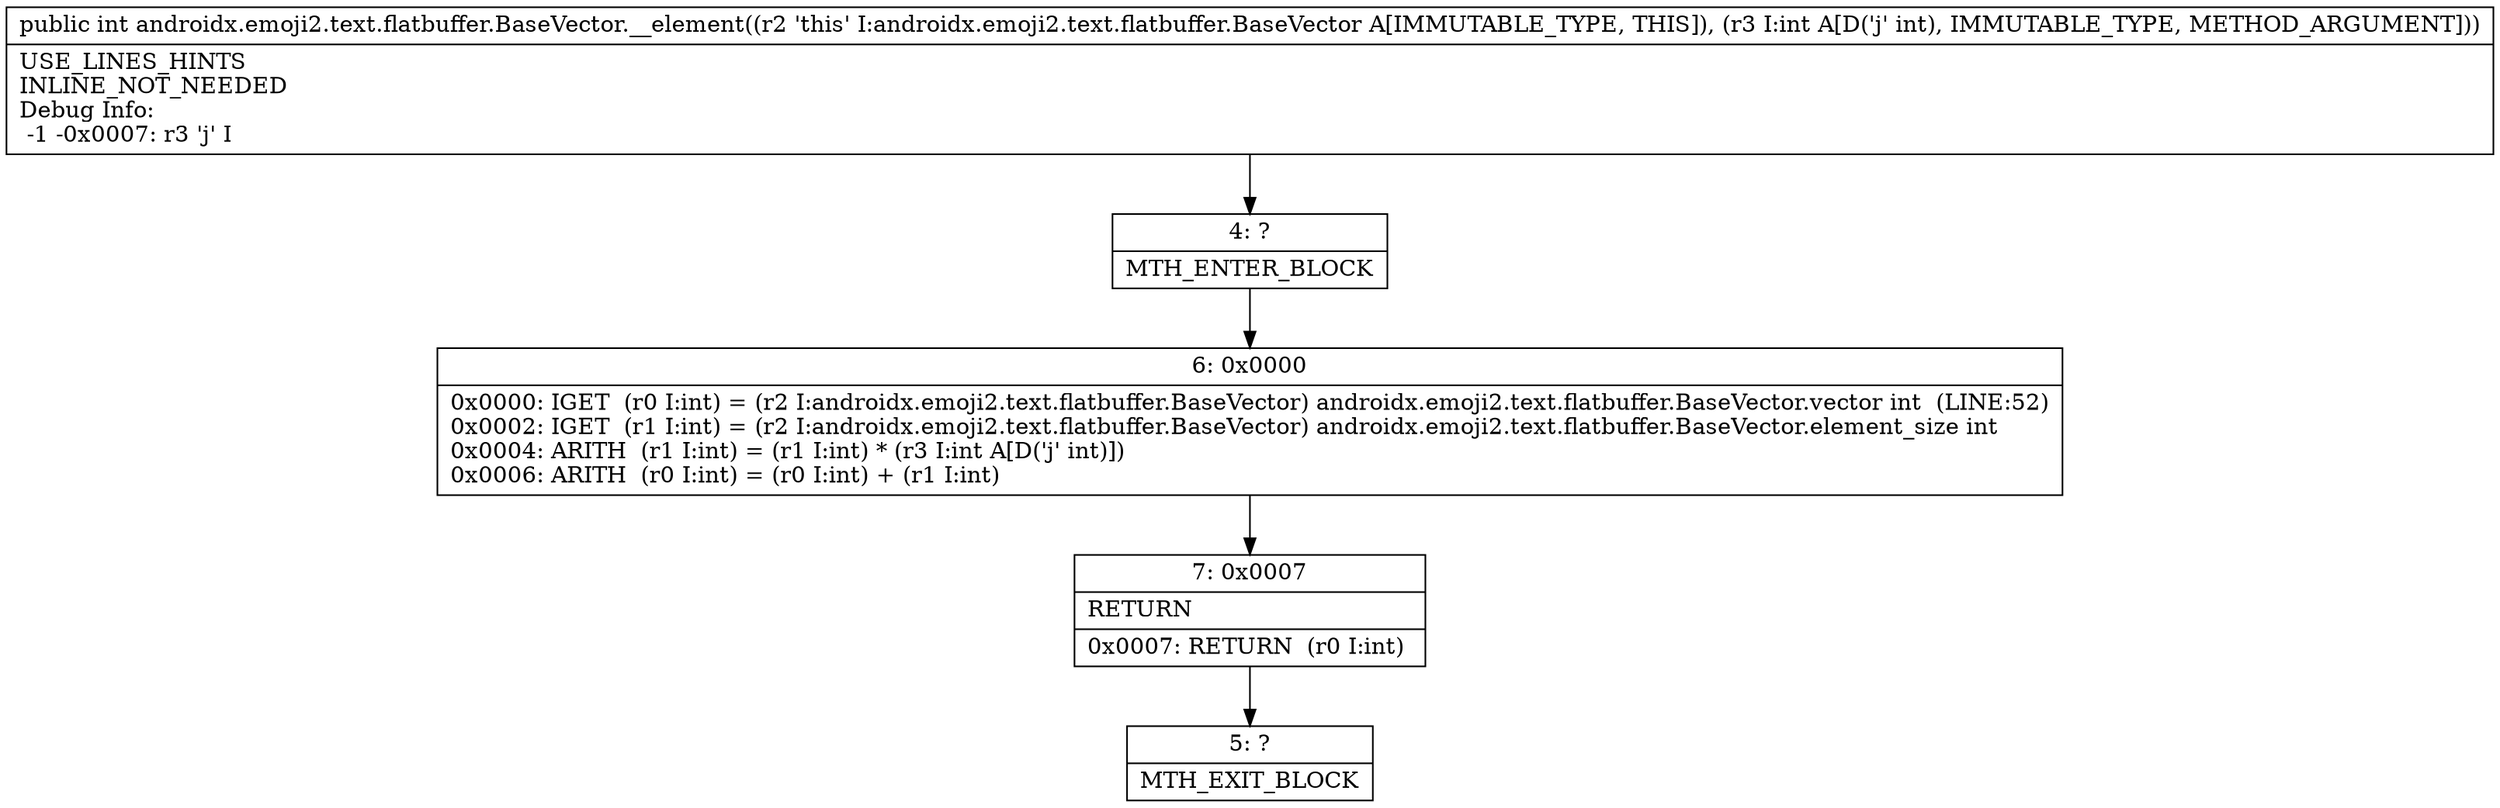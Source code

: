digraph "CFG forandroidx.emoji2.text.flatbuffer.BaseVector.__element(I)I" {
Node_4 [shape=record,label="{4\:\ ?|MTH_ENTER_BLOCK\l}"];
Node_6 [shape=record,label="{6\:\ 0x0000|0x0000: IGET  (r0 I:int) = (r2 I:androidx.emoji2.text.flatbuffer.BaseVector) androidx.emoji2.text.flatbuffer.BaseVector.vector int  (LINE:52)\l0x0002: IGET  (r1 I:int) = (r2 I:androidx.emoji2.text.flatbuffer.BaseVector) androidx.emoji2.text.flatbuffer.BaseVector.element_size int \l0x0004: ARITH  (r1 I:int) = (r1 I:int) * (r3 I:int A[D('j' int)]) \l0x0006: ARITH  (r0 I:int) = (r0 I:int) + (r1 I:int) \l}"];
Node_7 [shape=record,label="{7\:\ 0x0007|RETURN\l|0x0007: RETURN  (r0 I:int) \l}"];
Node_5 [shape=record,label="{5\:\ ?|MTH_EXIT_BLOCK\l}"];
MethodNode[shape=record,label="{public int androidx.emoji2.text.flatbuffer.BaseVector.__element((r2 'this' I:androidx.emoji2.text.flatbuffer.BaseVector A[IMMUTABLE_TYPE, THIS]), (r3 I:int A[D('j' int), IMMUTABLE_TYPE, METHOD_ARGUMENT]))  | USE_LINES_HINTS\lINLINE_NOT_NEEDED\lDebug Info:\l  \-1 \-0x0007: r3 'j' I\l}"];
MethodNode -> Node_4;Node_4 -> Node_6;
Node_6 -> Node_7;
Node_7 -> Node_5;
}

